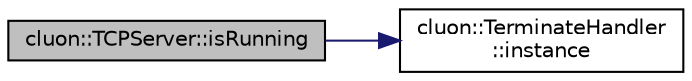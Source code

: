 digraph "cluon::TCPServer::isRunning"
{
 // LATEX_PDF_SIZE
  edge [fontname="Helvetica",fontsize="10",labelfontname="Helvetica",labelfontsize="10"];
  node [fontname="Helvetica",fontsize="10",shape=record];
  rankdir="LR";
  Node1 [label="cluon::TCPServer::isRunning",height=0.2,width=0.4,color="black", fillcolor="grey75", style="filled", fontcolor="black",tooltip=" "];
  Node1 -> Node2 [color="midnightblue",fontsize="10",style="solid",fontname="Helvetica"];
  Node2 [label="cluon::TerminateHandler\l::instance",height=0.2,width=0.4,color="black", fillcolor="white", style="filled",URL="$classcluon_1_1TerminateHandler.html#a14570735df2bf9965520a022879b2a56",tooltip=" "];
}
